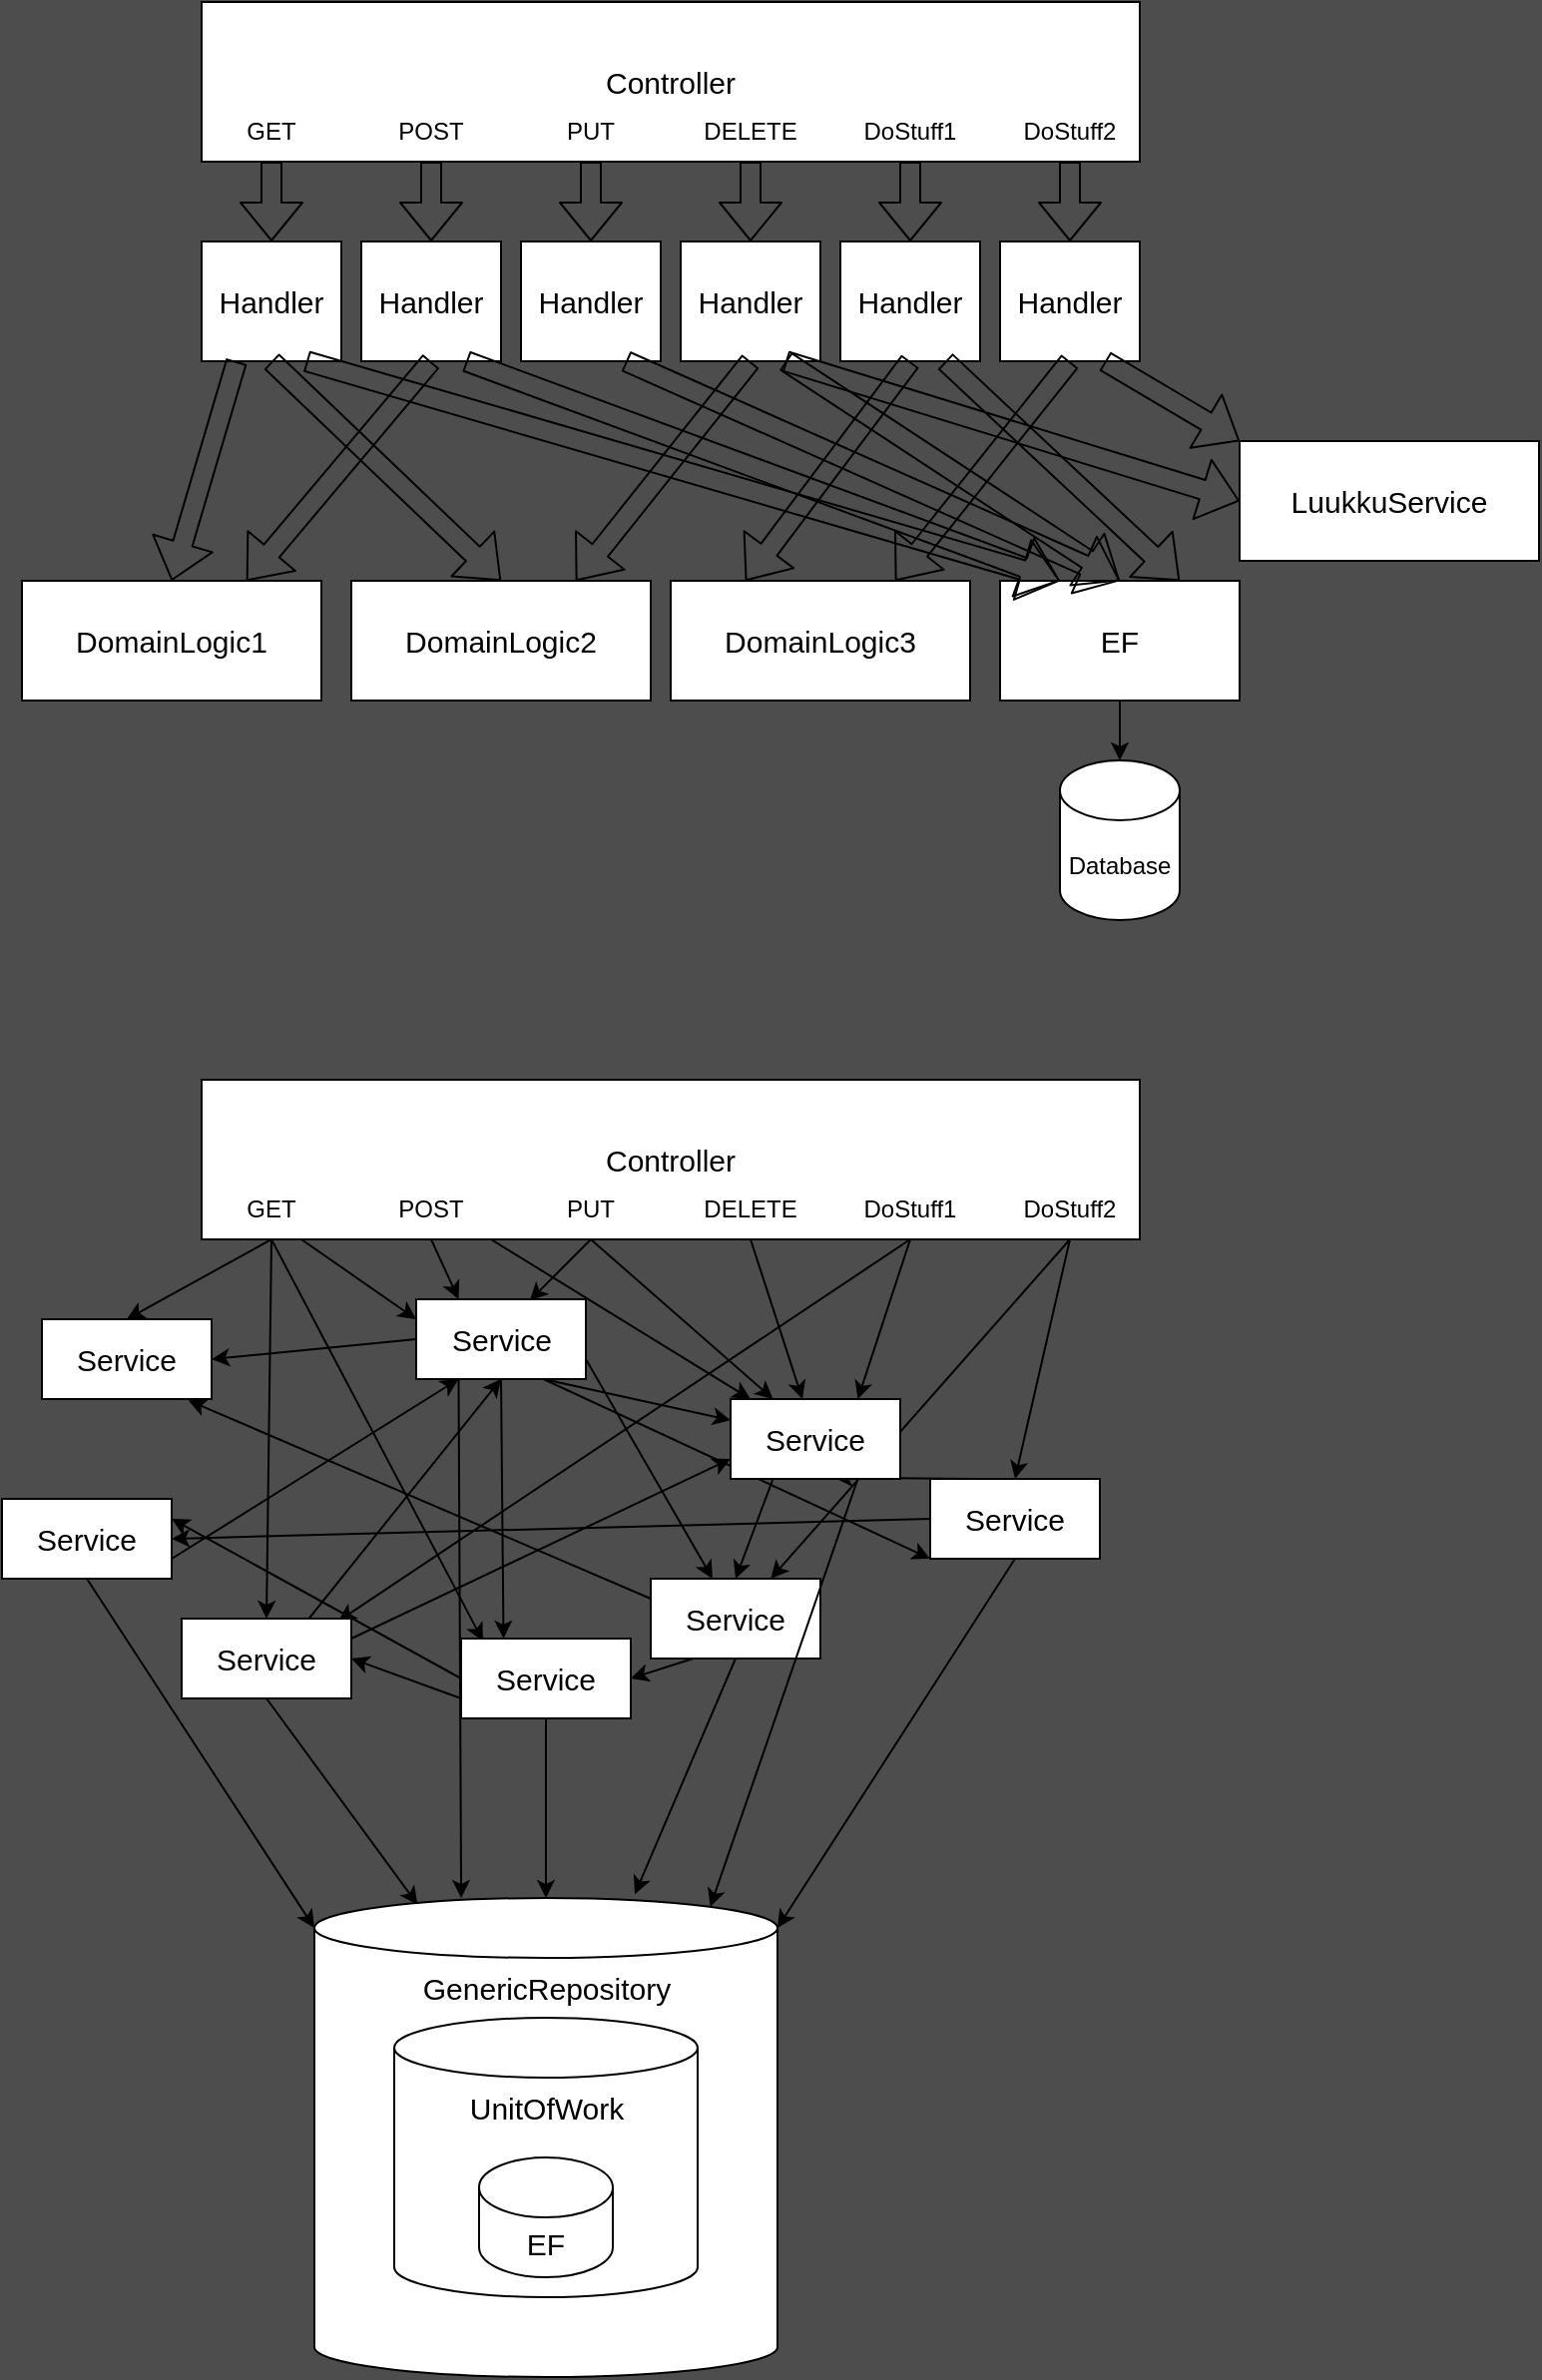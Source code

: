 <mxfile>
    <diagram id="hXaP5XlEIXJ9erOWqP7A" name="Page-1">
        <mxGraphModel dx="903" dy="670" grid="1" gridSize="10" guides="1" tooltips="1" connect="1" arrows="1" fold="1" page="1" pageScale="1" pageWidth="850" pageHeight="1400" background="#4D4D4D" math="0" shadow="0">
            <root>
                <mxCell id="0"/>
                <mxCell id="1" parent="0"/>
                <mxCell id="2" value="Controller" style="rounded=0;whiteSpace=wrap;html=1;fontSize=15;" parent="1" vertex="1">
                    <mxGeometry x="160" y="100" width="470" height="80" as="geometry"/>
                </mxCell>
                <mxCell id="3" value="GET" style="text;html=1;strokeColor=none;fillColor=none;align=center;verticalAlign=middle;whiteSpace=wrap;rounded=0;" parent="1" vertex="1">
                    <mxGeometry x="165" y="150" width="60" height="30" as="geometry"/>
                </mxCell>
                <mxCell id="4" value="POST" style="text;html=1;strokeColor=none;fillColor=none;align=center;verticalAlign=middle;whiteSpace=wrap;rounded=0;" parent="1" vertex="1">
                    <mxGeometry x="245" y="150" width="60" height="30" as="geometry"/>
                </mxCell>
                <mxCell id="5" value="PUT" style="text;html=1;strokeColor=none;fillColor=none;align=center;verticalAlign=middle;whiteSpace=wrap;rounded=0;" parent="1" vertex="1">
                    <mxGeometry x="325" y="150" width="60" height="30" as="geometry"/>
                </mxCell>
                <mxCell id="6" value="DELETE" style="text;html=1;strokeColor=none;fillColor=none;align=center;verticalAlign=middle;whiteSpace=wrap;rounded=0;" parent="1" vertex="1">
                    <mxGeometry x="405" y="150" width="60" height="30" as="geometry"/>
                </mxCell>
                <mxCell id="7" value="DoStuff1" style="text;html=1;strokeColor=none;fillColor=none;align=center;verticalAlign=middle;whiteSpace=wrap;rounded=0;" parent="1" vertex="1">
                    <mxGeometry x="485" y="150" width="60" height="30" as="geometry"/>
                </mxCell>
                <mxCell id="8" value="DoStuff2" style="text;html=1;strokeColor=none;fillColor=none;align=center;verticalAlign=middle;whiteSpace=wrap;rounded=0;" parent="1" vertex="1">
                    <mxGeometry x="565" y="150" width="60" height="30" as="geometry"/>
                </mxCell>
                <mxCell id="9" value="Handler" style="rounded=0;whiteSpace=wrap;html=1;fontSize=15;" parent="1" vertex="1">
                    <mxGeometry x="160" y="220" width="70" height="60" as="geometry"/>
                </mxCell>
                <mxCell id="10" value="Handler" style="rounded=0;whiteSpace=wrap;html=1;fontSize=15;" parent="1" vertex="1">
                    <mxGeometry x="240" y="220" width="70" height="60" as="geometry"/>
                </mxCell>
                <mxCell id="11" value="Handler" style="rounded=0;whiteSpace=wrap;html=1;fontSize=15;" parent="1" vertex="1">
                    <mxGeometry x="320" y="220" width="70" height="60" as="geometry"/>
                </mxCell>
                <mxCell id="12" value="Handler" style="rounded=0;whiteSpace=wrap;html=1;fontSize=15;" parent="1" vertex="1">
                    <mxGeometry x="400" y="220" width="70" height="60" as="geometry"/>
                </mxCell>
                <mxCell id="13" value="Handler" style="rounded=0;whiteSpace=wrap;html=1;fontSize=15;" parent="1" vertex="1">
                    <mxGeometry x="480" y="220" width="70" height="60" as="geometry"/>
                </mxCell>
                <mxCell id="14" value="Handler" style="rounded=0;whiteSpace=wrap;html=1;fontSize=15;" parent="1" vertex="1">
                    <mxGeometry x="560" y="220" width="70" height="60" as="geometry"/>
                </mxCell>
                <mxCell id="15" value="" style="shape=flexArrow;endArrow=classic;html=1;fontSize=15;exitX=0.5;exitY=1;exitDx=0;exitDy=0;entryX=0.5;entryY=0;entryDx=0;entryDy=0;" parent="1" source="3" target="9" edge="1">
                    <mxGeometry width="50" height="50" relative="1" as="geometry">
                        <mxPoint x="400" y="370" as="sourcePoint"/>
                        <mxPoint x="450" y="320" as="targetPoint"/>
                    </mxGeometry>
                </mxCell>
                <mxCell id="16" value="" style="shape=flexArrow;endArrow=classic;html=1;fontSize=15;exitX=0.5;exitY=1;exitDx=0;exitDy=0;entryX=0.5;entryY=0;entryDx=0;entryDy=0;" parent="1" source="4" target="10" edge="1">
                    <mxGeometry width="50" height="50" relative="1" as="geometry">
                        <mxPoint x="300" y="190" as="sourcePoint"/>
                        <mxPoint x="205" y="230" as="targetPoint"/>
                    </mxGeometry>
                </mxCell>
                <mxCell id="17" value="" style="shape=flexArrow;endArrow=classic;html=1;fontSize=15;exitX=0.5;exitY=1;exitDx=0;exitDy=0;entryX=0.5;entryY=0;entryDx=0;entryDy=0;" parent="1" source="5" target="11" edge="1">
                    <mxGeometry width="50" height="50" relative="1" as="geometry">
                        <mxPoint x="340" y="190" as="sourcePoint"/>
                        <mxPoint x="285" y="230" as="targetPoint"/>
                    </mxGeometry>
                </mxCell>
                <mxCell id="18" value="" style="shape=flexArrow;endArrow=classic;html=1;fontSize=15;exitX=0.5;exitY=1;exitDx=0;exitDy=0;entryX=0.5;entryY=0;entryDx=0;entryDy=0;" parent="1" source="6" target="12" edge="1">
                    <mxGeometry width="50" height="50" relative="1" as="geometry">
                        <mxPoint x="380" y="190" as="sourcePoint"/>
                        <mxPoint x="365" y="230" as="targetPoint"/>
                    </mxGeometry>
                </mxCell>
                <mxCell id="19" value="" style="shape=flexArrow;endArrow=classic;html=1;fontSize=15;exitX=0.5;exitY=1;exitDx=0;exitDy=0;entryX=0.5;entryY=0;entryDx=0;entryDy=0;" parent="1" source="7" target="13" edge="1">
                    <mxGeometry width="50" height="50" relative="1" as="geometry">
                        <mxPoint x="390" y="200" as="sourcePoint"/>
                        <mxPoint x="375" y="240" as="targetPoint"/>
                    </mxGeometry>
                </mxCell>
                <mxCell id="20" value="" style="shape=flexArrow;endArrow=classic;html=1;fontSize=15;exitX=0.5;exitY=1;exitDx=0;exitDy=0;entryX=0.5;entryY=0;entryDx=0;entryDy=0;" parent="1" source="8" target="14" edge="1">
                    <mxGeometry width="50" height="50" relative="1" as="geometry">
                        <mxPoint x="400" y="210" as="sourcePoint"/>
                        <mxPoint x="385" y="250" as="targetPoint"/>
                    </mxGeometry>
                </mxCell>
                <mxCell id="23" value="DomainLogic1" style="rounded=0;whiteSpace=wrap;html=1;fontSize=15;" parent="1" vertex="1">
                    <mxGeometry x="70" y="390" width="150" height="60" as="geometry"/>
                </mxCell>
                <mxCell id="24" value="DomainLogic2" style="rounded=0;whiteSpace=wrap;html=1;fontSize=15;" parent="1" vertex="1">
                    <mxGeometry x="235" y="390" width="150" height="60" as="geometry"/>
                </mxCell>
                <mxCell id="25" value="DomainLogic3" style="rounded=0;whiteSpace=wrap;html=1;fontSize=15;" parent="1" vertex="1">
                    <mxGeometry x="395" y="390" width="150" height="60" as="geometry"/>
                </mxCell>
                <mxCell id="120" value="" style="edgeStyle=none;html=1;entryX=0.5;entryY=0;entryDx=0;entryDy=0;entryPerimeter=0;" edge="1" parent="1" source="26" target="121">
                    <mxGeometry relative="1" as="geometry">
                        <mxPoint x="620" y="530" as="targetPoint"/>
                    </mxGeometry>
                </mxCell>
                <mxCell id="26" value="EF" style="rounded=0;whiteSpace=wrap;html=1;fontSize=15;" parent="1" vertex="1">
                    <mxGeometry x="560" y="390" width="120" height="60" as="geometry"/>
                </mxCell>
                <mxCell id="27" value="" style="shape=flexArrow;endArrow=classic;html=1;fontSize=15;exitX=0.25;exitY=1;exitDx=0;exitDy=0;entryX=0.5;entryY=0;entryDx=0;entryDy=0;" parent="1" source="9" target="23" edge="1">
                    <mxGeometry width="50" height="50" relative="1" as="geometry">
                        <mxPoint x="400" y="370" as="sourcePoint"/>
                        <mxPoint x="450" y="320" as="targetPoint"/>
                    </mxGeometry>
                </mxCell>
                <mxCell id="28" value="" style="shape=flexArrow;endArrow=classic;html=1;fontSize=15;exitX=0.5;exitY=1;exitDx=0;exitDy=0;entryX=0.5;entryY=0;entryDx=0;entryDy=0;" parent="1" source="9" target="24" edge="1">
                    <mxGeometry width="50" height="50" relative="1" as="geometry">
                        <mxPoint x="187.5" y="290" as="sourcePoint"/>
                        <mxPoint x="155" y="340" as="targetPoint"/>
                    </mxGeometry>
                </mxCell>
                <mxCell id="29" value="" style="shape=flexArrow;endArrow=classic;html=1;fontSize=15;exitX=0.75;exitY=1;exitDx=0;exitDy=0;entryX=0.25;entryY=0;entryDx=0;entryDy=0;" parent="1" source="9" target="26" edge="1">
                    <mxGeometry width="50" height="50" relative="1" as="geometry">
                        <mxPoint x="197.5" y="300" as="sourcePoint"/>
                        <mxPoint x="165" y="350" as="targetPoint"/>
                    </mxGeometry>
                </mxCell>
                <mxCell id="30" value="" style="shape=flexArrow;endArrow=classic;html=1;fontSize=15;exitX=0.5;exitY=1;exitDx=0;exitDy=0;entryX=0.75;entryY=0;entryDx=0;entryDy=0;" parent="1" source="10" target="23" edge="1">
                    <mxGeometry width="50" height="50" relative="1" as="geometry">
                        <mxPoint x="260" y="470" as="sourcePoint"/>
                        <mxPoint x="310" y="420" as="targetPoint"/>
                    </mxGeometry>
                </mxCell>
                <mxCell id="31" value="" style="shape=flexArrow;endArrow=classic;html=1;fontSize=15;exitX=0.75;exitY=1;exitDx=0;exitDy=0;entryX=0.25;entryY=0;entryDx=0;entryDy=0;" parent="1" source="10" target="26" edge="1">
                    <mxGeometry width="50" height="50" relative="1" as="geometry">
                        <mxPoint x="285" y="290" as="sourcePoint"/>
                        <mxPoint x="192.5" y="340" as="targetPoint"/>
                    </mxGeometry>
                </mxCell>
                <mxCell id="32" value="" style="shape=flexArrow;endArrow=classic;html=1;fontSize=15;entryX=0.5;entryY=0;entryDx=0;entryDy=0;exitX=0.75;exitY=1;exitDx=0;exitDy=0;" parent="1" source="11" target="26" edge="1">
                    <mxGeometry width="50" height="50" relative="1" as="geometry">
                        <mxPoint x="350" y="490" as="sourcePoint"/>
                        <mxPoint x="400" y="440" as="targetPoint"/>
                    </mxGeometry>
                </mxCell>
                <mxCell id="33" value="" style="shape=flexArrow;endArrow=classic;html=1;fontSize=15;exitX=0.5;exitY=1;exitDx=0;exitDy=0;entryX=0.75;entryY=0;entryDx=0;entryDy=0;" parent="1" source="12" target="24" edge="1">
                    <mxGeometry width="50" height="50" relative="1" as="geometry">
                        <mxPoint x="620" y="330" as="sourcePoint"/>
                        <mxPoint x="670" y="280" as="targetPoint"/>
                    </mxGeometry>
                </mxCell>
                <mxCell id="34" value="" style="shape=flexArrow;endArrow=classic;html=1;fontSize=15;exitX=0.5;exitY=1;exitDx=0;exitDy=0;entryX=0.25;entryY=0;entryDx=0;entryDy=0;" parent="1" source="13" target="25" edge="1">
                    <mxGeometry width="50" height="50" relative="1" as="geometry">
                        <mxPoint x="295" y="300" as="sourcePoint"/>
                        <mxPoint x="202.5" y="350" as="targetPoint"/>
                    </mxGeometry>
                </mxCell>
                <mxCell id="35" value="" style="shape=flexArrow;endArrow=classic;html=1;fontSize=15;exitX=0.5;exitY=1;exitDx=0;exitDy=0;entryX=0.75;entryY=0;entryDx=0;entryDy=0;" parent="1" source="14" target="25" edge="1">
                    <mxGeometry width="50" height="50" relative="1" as="geometry">
                        <mxPoint x="305" y="310" as="sourcePoint"/>
                        <mxPoint x="212.5" y="360" as="targetPoint"/>
                    </mxGeometry>
                </mxCell>
                <mxCell id="36" value="" style="shape=flexArrow;endArrow=classic;html=1;fontSize=15;exitX=0.75;exitY=1;exitDx=0;exitDy=0;entryX=0.5;entryY=0;entryDx=0;entryDy=0;" parent="1" source="12" target="26" edge="1">
                    <mxGeometry width="50" height="50" relative="1" as="geometry">
                        <mxPoint x="315" y="320" as="sourcePoint"/>
                        <mxPoint x="222.5" y="370" as="targetPoint"/>
                    </mxGeometry>
                </mxCell>
                <mxCell id="37" value="" style="shape=flexArrow;endArrow=classic;html=1;fontSize=15;exitX=0.75;exitY=1;exitDx=0;exitDy=0;entryX=0.75;entryY=0;entryDx=0;entryDy=0;" parent="1" source="13" target="26" edge="1">
                    <mxGeometry width="50" height="50" relative="1" as="geometry">
                        <mxPoint x="325" y="330" as="sourcePoint"/>
                        <mxPoint x="232.5" y="380" as="targetPoint"/>
                    </mxGeometry>
                </mxCell>
                <mxCell id="38" value="LuukkuService" style="rounded=0;whiteSpace=wrap;html=1;fontSize=15;" parent="1" vertex="1">
                    <mxGeometry x="680" y="320" width="150" height="60" as="geometry"/>
                </mxCell>
                <mxCell id="39" value="" style="shape=flexArrow;endArrow=classic;html=1;fontSize=15;exitX=0.75;exitY=1;exitDx=0;exitDy=0;entryX=0;entryY=0.5;entryDx=0;entryDy=0;" parent="1" source="12" target="38" edge="1">
                    <mxGeometry width="50" height="50" relative="1" as="geometry">
                        <mxPoint x="490" y="310" as="sourcePoint"/>
                        <mxPoint x="540" y="260" as="targetPoint"/>
                    </mxGeometry>
                </mxCell>
                <mxCell id="40" value="" style="shape=flexArrow;endArrow=classic;html=1;fontSize=15;exitX=0.75;exitY=1;exitDx=0;exitDy=0;entryX=0;entryY=0;entryDx=0;entryDy=0;" parent="1" source="14" target="38" edge="1">
                    <mxGeometry width="50" height="50" relative="1" as="geometry">
                        <mxPoint x="462.5" y="290" as="sourcePoint"/>
                        <mxPoint x="690" y="360" as="targetPoint"/>
                    </mxGeometry>
                </mxCell>
                <mxCell id="43" value="Controller" style="rounded=0;whiteSpace=wrap;html=1;fontSize=15;" parent="1" vertex="1">
                    <mxGeometry x="160" y="640" width="470" height="80" as="geometry"/>
                </mxCell>
                <mxCell id="106" style="edgeStyle=none;html=1;exitX=0.5;exitY=1;exitDx=0;exitDy=0;entryX=0.5;entryY=0;entryDx=0;entryDy=0;fontSize=15;" parent="1" source="44" target="50" edge="1">
                    <mxGeometry relative="1" as="geometry"/>
                </mxCell>
                <mxCell id="112" style="edgeStyle=none;html=1;exitX=0.5;exitY=1;exitDx=0;exitDy=0;entryX=0.5;entryY=0;entryDx=0;entryDy=0;fontSize=15;" parent="1" source="44" target="53" edge="1">
                    <mxGeometry relative="1" as="geometry"/>
                </mxCell>
                <mxCell id="113" style="edgeStyle=none;html=1;exitX=0.75;exitY=1;exitDx=0;exitDy=0;entryX=0;entryY=0.25;entryDx=0;entryDy=0;fontSize=15;" parent="1" source="44" target="51" edge="1">
                    <mxGeometry relative="1" as="geometry"/>
                </mxCell>
                <mxCell id="114" style="edgeStyle=none;html=1;exitX=0.5;exitY=1;exitDx=0;exitDy=0;entryX=0.129;entryY=0.033;entryDx=0;entryDy=0;entryPerimeter=0;fontSize=15;" parent="1" source="44" target="54" edge="1">
                    <mxGeometry relative="1" as="geometry"/>
                </mxCell>
                <mxCell id="44" value="GET" style="text;html=1;strokeColor=none;fillColor=none;align=center;verticalAlign=middle;whiteSpace=wrap;rounded=0;" parent="1" vertex="1">
                    <mxGeometry x="165" y="690" width="60" height="30" as="geometry"/>
                </mxCell>
                <mxCell id="107" style="edgeStyle=none;html=1;exitX=0.5;exitY=1;exitDx=0;exitDy=0;entryX=0.25;entryY=0;entryDx=0;entryDy=0;fontSize=15;" parent="1" source="45" target="51" edge="1">
                    <mxGeometry relative="1" as="geometry"/>
                </mxCell>
                <mxCell id="116" style="edgeStyle=none;html=1;exitX=1;exitY=1;exitDx=0;exitDy=0;fontSize=15;" parent="1" source="45" target="58" edge="1">
                    <mxGeometry relative="1" as="geometry"/>
                </mxCell>
                <mxCell id="45" value="POST" style="text;html=1;strokeColor=none;fillColor=none;align=center;verticalAlign=middle;whiteSpace=wrap;rounded=0;" parent="1" vertex="1">
                    <mxGeometry x="245" y="690" width="60" height="30" as="geometry"/>
                </mxCell>
                <mxCell id="108" style="edgeStyle=none;html=1;exitX=0.5;exitY=1;exitDx=0;exitDy=0;entryX=0.25;entryY=0;entryDx=0;entryDy=0;fontSize=15;" parent="1" source="46" target="58" edge="1">
                    <mxGeometry relative="1" as="geometry"/>
                </mxCell>
                <mxCell id="115" style="edgeStyle=none;html=1;exitX=0.5;exitY=1;exitDx=0;exitDy=0;entryX=0.669;entryY=0.017;entryDx=0;entryDy=0;entryPerimeter=0;fontSize=15;" parent="1" source="46" target="51" edge="1">
                    <mxGeometry relative="1" as="geometry"/>
                </mxCell>
                <mxCell id="46" value="PUT" style="text;html=1;strokeColor=none;fillColor=none;align=center;verticalAlign=middle;whiteSpace=wrap;rounded=0;" parent="1" vertex="1">
                    <mxGeometry x="325" y="690" width="60" height="30" as="geometry"/>
                </mxCell>
                <mxCell id="109" style="edgeStyle=none;html=1;exitX=0.5;exitY=1;exitDx=0;exitDy=0;fontSize=15;" parent="1" source="47" target="58" edge="1">
                    <mxGeometry relative="1" as="geometry"/>
                </mxCell>
                <mxCell id="47" value="DELETE" style="text;html=1;strokeColor=none;fillColor=none;align=center;verticalAlign=middle;whiteSpace=wrap;rounded=0;" parent="1" vertex="1">
                    <mxGeometry x="405" y="690" width="60" height="30" as="geometry"/>
                </mxCell>
                <mxCell id="110" style="edgeStyle=none;html=1;exitX=0.5;exitY=1;exitDx=0;exitDy=0;entryX=0.922;entryY=0.033;entryDx=0;entryDy=0;entryPerimeter=0;fontSize=15;" parent="1" source="48" target="53" edge="1">
                    <mxGeometry relative="1" as="geometry"/>
                </mxCell>
                <mxCell id="117" style="edgeStyle=none;html=1;exitX=0.5;exitY=1;exitDx=0;exitDy=0;entryX=0.75;entryY=0;entryDx=0;entryDy=0;fontSize=15;" parent="1" source="48" target="58" edge="1">
                    <mxGeometry relative="1" as="geometry"/>
                </mxCell>
                <mxCell id="48" value="DoStuff1" style="text;html=1;strokeColor=none;fillColor=none;align=center;verticalAlign=middle;whiteSpace=wrap;rounded=0;" parent="1" vertex="1">
                    <mxGeometry x="485" y="690" width="60" height="30" as="geometry"/>
                </mxCell>
                <mxCell id="111" style="edgeStyle=none;html=1;exitX=0.5;exitY=1;exitDx=0;exitDy=0;entryX=0.5;entryY=0;entryDx=0;entryDy=0;fontSize=15;" parent="1" source="49" target="56" edge="1">
                    <mxGeometry relative="1" as="geometry"/>
                </mxCell>
                <mxCell id="118" style="edgeStyle=none;html=1;exitX=0.5;exitY=1;exitDx=0;exitDy=0;fontSize=15;" parent="1" source="49" target="55" edge="1">
                    <mxGeometry relative="1" as="geometry"/>
                </mxCell>
                <mxCell id="49" value="DoStuff2" style="text;html=1;strokeColor=none;fillColor=none;align=center;verticalAlign=middle;whiteSpace=wrap;rounded=0;" parent="1" vertex="1">
                    <mxGeometry x="565" y="690" width="60" height="30" as="geometry"/>
                </mxCell>
                <mxCell id="50" value="Service" style="rounded=0;whiteSpace=wrap;html=1;fontSize=15;" parent="1" vertex="1">
                    <mxGeometry x="80" y="760" width="85" height="40" as="geometry"/>
                </mxCell>
                <mxCell id="61" style="edgeStyle=none;html=1;exitX=0.75;exitY=1;exitDx=0;exitDy=0;fontSize=15;" parent="1" source="51" target="58" edge="1">
                    <mxGeometry relative="1" as="geometry"/>
                </mxCell>
                <mxCell id="66" style="edgeStyle=none;html=1;exitX=0;exitY=0.5;exitDx=0;exitDy=0;entryX=1;entryY=0.5;entryDx=0;entryDy=0;fontSize=15;" parent="1" source="51" target="50" edge="1">
                    <mxGeometry relative="1" as="geometry"/>
                </mxCell>
                <mxCell id="67" style="edgeStyle=none;html=1;exitX=0.5;exitY=1;exitDx=0;exitDy=0;entryX=0.25;entryY=0;entryDx=0;entryDy=0;fontSize=15;" parent="1" source="51" target="54" edge="1">
                    <mxGeometry relative="1" as="geometry"/>
                </mxCell>
                <mxCell id="73" style="edgeStyle=none;html=1;exitX=1;exitY=0.75;exitDx=0;exitDy=0;fontSize=15;" parent="1" source="51" target="55" edge="1">
                    <mxGeometry relative="1" as="geometry"/>
                </mxCell>
                <mxCell id="104" style="edgeStyle=none;html=1;exitX=0.25;exitY=1;exitDx=0;exitDy=0;entryX=0.317;entryY=0;entryDx=0;entryDy=0;entryPerimeter=0;fontSize=15;" parent="1" source="51" target="95" edge="1">
                    <mxGeometry relative="1" as="geometry"/>
                </mxCell>
                <mxCell id="105" style="edgeStyle=none;html=1;exitX=0.75;exitY=1;exitDx=0;exitDy=0;entryX=0;entryY=1;entryDx=0;entryDy=0;fontSize=15;" parent="1" source="51" target="56" edge="1">
                    <mxGeometry relative="1" as="geometry"/>
                </mxCell>
                <mxCell id="51" value="Service" style="rounded=0;whiteSpace=wrap;html=1;fontSize=15;" parent="1" vertex="1">
                    <mxGeometry x="267.5" y="750" width="85" height="40" as="geometry"/>
                </mxCell>
                <mxCell id="65" style="edgeStyle=none;html=1;exitX=1;exitY=0.75;exitDx=0;exitDy=0;entryX=0.25;entryY=1;entryDx=0;entryDy=0;fontSize=15;" parent="1" source="52" target="51" edge="1">
                    <mxGeometry relative="1" as="geometry"/>
                </mxCell>
                <mxCell id="99" style="edgeStyle=none;html=1;exitX=0.5;exitY=1;exitDx=0;exitDy=0;entryX=0;entryY=0;entryDx=0;entryDy=15;entryPerimeter=0;fontSize=15;" parent="1" source="52" target="95" edge="1">
                    <mxGeometry relative="1" as="geometry"/>
                </mxCell>
                <mxCell id="52" value="Service" style="rounded=0;whiteSpace=wrap;html=1;fontSize=15;" parent="1" vertex="1">
                    <mxGeometry x="60" y="850" width="85" height="40" as="geometry"/>
                </mxCell>
                <mxCell id="70" style="edgeStyle=none;html=1;exitX=0.75;exitY=0;exitDx=0;exitDy=0;entryX=0.5;entryY=1;entryDx=0;entryDy=0;fontSize=15;" parent="1" source="53" target="51" edge="1">
                    <mxGeometry relative="1" as="geometry"/>
                </mxCell>
                <mxCell id="71" style="edgeStyle=none;html=1;exitX=1;exitY=0.25;exitDx=0;exitDy=0;entryX=0;entryY=0.75;entryDx=0;entryDy=0;fontSize=15;" parent="1" source="53" target="58" edge="1">
                    <mxGeometry relative="1" as="geometry"/>
                </mxCell>
                <mxCell id="98" style="edgeStyle=none;html=1;exitX=0.5;exitY=1;exitDx=0;exitDy=0;entryX=0.223;entryY=0.014;entryDx=0;entryDy=0;entryPerimeter=0;fontSize=15;" parent="1" source="53" target="95" edge="1">
                    <mxGeometry relative="1" as="geometry"/>
                </mxCell>
                <mxCell id="53" value="Service" style="rounded=0;whiteSpace=wrap;html=1;fontSize=15;" parent="1" vertex="1">
                    <mxGeometry x="150" y="910" width="85" height="40" as="geometry"/>
                </mxCell>
                <mxCell id="68" style="edgeStyle=none;html=1;exitX=0;exitY=0.5;exitDx=0;exitDy=0;entryX=1;entryY=0.25;entryDx=0;entryDy=0;fontSize=15;" parent="1" source="54" target="52" edge="1">
                    <mxGeometry relative="1" as="geometry"/>
                </mxCell>
                <mxCell id="69" style="edgeStyle=none;html=1;exitX=0;exitY=0.75;exitDx=0;exitDy=0;entryX=1;entryY=0.5;entryDx=0;entryDy=0;fontSize=15;" parent="1" source="54" target="53" edge="1">
                    <mxGeometry relative="1" as="geometry"/>
                </mxCell>
                <mxCell id="100" style="edgeStyle=none;html=1;exitX=0.5;exitY=1;exitDx=0;exitDy=0;entryX=0.5;entryY=0;entryDx=0;entryDy=0;entryPerimeter=0;fontSize=15;" parent="1" source="54" target="95" edge="1">
                    <mxGeometry relative="1" as="geometry"/>
                </mxCell>
                <mxCell id="54" value="Service" style="rounded=0;whiteSpace=wrap;html=1;fontSize=15;" parent="1" vertex="1">
                    <mxGeometry x="290" y="920" width="85" height="40" as="geometry"/>
                </mxCell>
                <mxCell id="63" style="edgeStyle=none;html=1;exitX=0.25;exitY=1;exitDx=0;exitDy=0;entryX=1;entryY=0.5;entryDx=0;entryDy=0;fontSize=15;" parent="1" source="55" target="54" edge="1">
                    <mxGeometry relative="1" as="geometry"/>
                </mxCell>
                <mxCell id="64" style="edgeStyle=none;html=1;exitX=0;exitY=0.25;exitDx=0;exitDy=0;entryX=0.863;entryY=1.017;entryDx=0;entryDy=0;entryPerimeter=0;fontSize=15;" parent="1" source="55" target="50" edge="1">
                    <mxGeometry relative="1" as="geometry"/>
                </mxCell>
                <mxCell id="101" style="edgeStyle=none;html=1;exitX=0.5;exitY=1;exitDx=0;exitDy=0;entryX=0.692;entryY=-0.008;entryDx=0;entryDy=0;entryPerimeter=0;fontSize=15;" parent="1" source="55" target="95" edge="1">
                    <mxGeometry relative="1" as="geometry"/>
                </mxCell>
                <mxCell id="55" value="Service" style="rounded=0;whiteSpace=wrap;html=1;fontSize=15;" parent="1" vertex="1">
                    <mxGeometry x="385" y="890" width="85" height="40" as="geometry"/>
                </mxCell>
                <mxCell id="60" style="edgeStyle=none;html=1;exitX=0.25;exitY=0;exitDx=0;exitDy=0;entryX=0.612;entryY=0.983;entryDx=0;entryDy=0;entryPerimeter=0;fontSize=15;" parent="1" source="56" target="58" edge="1">
                    <mxGeometry relative="1" as="geometry"/>
                </mxCell>
                <mxCell id="72" style="edgeStyle=none;html=1;exitX=0;exitY=0.5;exitDx=0;exitDy=0;entryX=1;entryY=0.5;entryDx=0;entryDy=0;fontSize=15;" parent="1" source="56" target="52" edge="1">
                    <mxGeometry relative="1" as="geometry"/>
                </mxCell>
                <mxCell id="102" style="edgeStyle=none;html=1;exitX=0.5;exitY=1;exitDx=0;exitDy=0;entryX=1;entryY=0;entryDx=0;entryDy=15;entryPerimeter=0;fontSize=15;" parent="1" source="56" target="95" edge="1">
                    <mxGeometry relative="1" as="geometry"/>
                </mxCell>
                <mxCell id="56" value="Service" style="rounded=0;whiteSpace=wrap;html=1;fontSize=15;" parent="1" vertex="1">
                    <mxGeometry x="525" y="840" width="85" height="40" as="geometry"/>
                </mxCell>
                <mxCell id="62" style="edgeStyle=none;html=1;exitX=0.25;exitY=1;exitDx=0;exitDy=0;entryX=0.5;entryY=0;entryDx=0;entryDy=0;fontSize=15;" parent="1" source="58" target="55" edge="1">
                    <mxGeometry relative="1" as="geometry"/>
                </mxCell>
                <mxCell id="103" style="edgeStyle=none;html=1;exitX=0.75;exitY=1;exitDx=0;exitDy=0;entryX=0.855;entryY=0;entryDx=0;entryDy=4.35;entryPerimeter=0;fontSize=15;" parent="1" source="58" target="95" edge="1">
                    <mxGeometry relative="1" as="geometry"/>
                </mxCell>
                <mxCell id="58" value="Service" style="rounded=0;whiteSpace=wrap;html=1;fontSize=15;" parent="1" vertex="1">
                    <mxGeometry x="425" y="800" width="85" height="40" as="geometry"/>
                </mxCell>
                <mxCell id="95" value="GenericRepository" style="shape=cylinder3;whiteSpace=wrap;html=1;boundedLbl=1;backgroundOutline=1;size=15;fontSize=15;verticalAlign=top;" parent="1" vertex="1">
                    <mxGeometry x="216.5" y="1050" width="232" height="240" as="geometry"/>
                </mxCell>
                <mxCell id="96" value="UnitOfWork" style="shape=cylinder3;whiteSpace=wrap;html=1;boundedLbl=1;backgroundOutline=1;size=15;fontSize=15;verticalAlign=top;" parent="1" vertex="1">
                    <mxGeometry x="256.5" y="1110" width="152" height="140" as="geometry"/>
                </mxCell>
                <mxCell id="97" value="EF" style="shape=cylinder3;whiteSpace=wrap;html=1;boundedLbl=1;backgroundOutline=1;size=15;fontSize=15;" parent="1" vertex="1">
                    <mxGeometry x="299" y="1180" width="67" height="60" as="geometry"/>
                </mxCell>
                <mxCell id="121" value="Database" style="shape=cylinder3;whiteSpace=wrap;html=1;boundedLbl=1;backgroundOutline=1;size=15;" vertex="1" parent="1">
                    <mxGeometry x="590" y="480" width="60" height="80" as="geometry"/>
                </mxCell>
            </root>
        </mxGraphModel>
    </diagram>
</mxfile>
